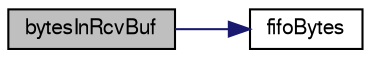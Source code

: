 digraph "bytesInRcvBuf"
{
  edge [fontname="FreeSans",fontsize="10",labelfontname="FreeSans",labelfontsize="10"];
  node [fontname="FreeSans",fontsize="10",shape=record];
  rankdir="LR";
  Node1 [label="bytesInRcvBuf",height=0.2,width=0.4,color="black", fillcolor="grey75", style="filled" fontcolor="black"];
  Node1 -> Node2 [color="midnightblue",fontsize="10",style="solid",fontname="FreeSans"];
  Node2 [label="fifoBytes",height=0.2,width=0.4,color="black", fillcolor="white", style="filled",URL="$group__fifo.html#ga234a782aa4e3bd8bc924ac878002551c",tooltip="returns the number of bytes in a FIFO-buffer"];
}
